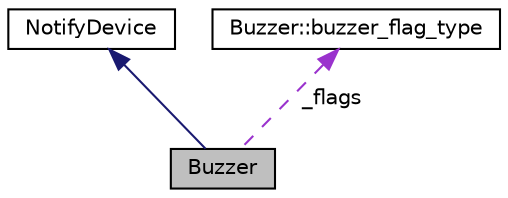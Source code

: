digraph "Buzzer"
{
 // INTERACTIVE_SVG=YES
  edge [fontname="Helvetica",fontsize="10",labelfontname="Helvetica",labelfontsize="10"];
  node [fontname="Helvetica",fontsize="10",shape=record];
  Node1 [label="Buzzer",height=0.2,width=0.4,color="black", fillcolor="grey75", style="filled", fontcolor="black"];
  Node2 -> Node1 [dir="back",color="midnightblue",fontsize="10",style="solid",fontname="Helvetica"];
  Node2 [label="NotifyDevice",height=0.2,width=0.4,color="black", fillcolor="white", style="filled",URL="$classNotifyDevice.html"];
  Node3 -> Node1 [dir="back",color="darkorchid3",fontsize="10",style="dashed",label=" _flags" ,fontname="Helvetica"];
  Node3 [label="Buzzer::buzzer_flag_type",height=0.2,width=0.4,color="black", fillcolor="white", style="filled",URL="$structBuzzer_1_1buzzer__flag__type.html",tooltip="buzzer_flag_type - bitmask of current state and ap_notify states we track "];
}
